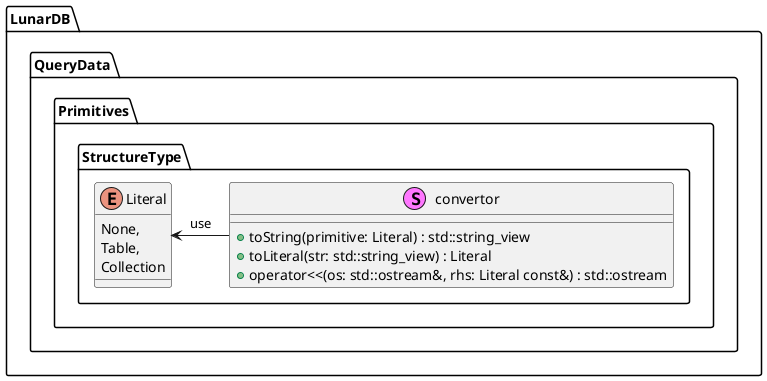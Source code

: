 @startuml StructureType


namespace LunarDB.QueryData.Primitives {

namespace StructureType {

enum Literal {
    None,
    Table,
    Collection
}

stereotype convertor {
    + toString(primitive: Literal) : std::string_view
    + toLiteral(str: std::string_view) : Literal
    + operator<<(os: std::ostream&, rhs: Literal const&) : std::ostream
}

Literal <- convertor : use

}

}

@enduml
